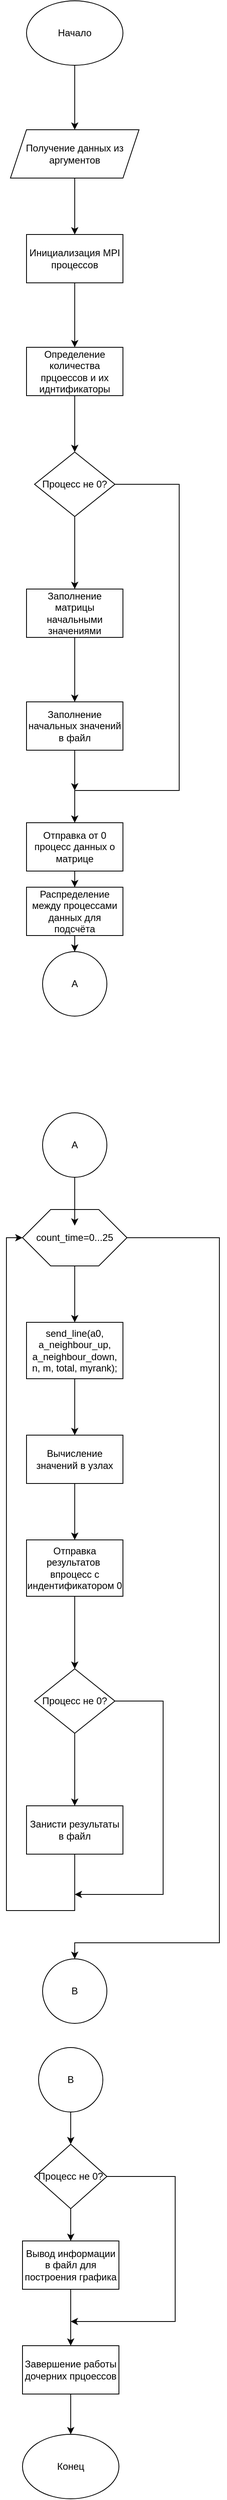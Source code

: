 <mxfile version="18.0.6" type="device"><diagram id="8j4soq-yiO-y8n2wxHQ-" name="Страница 1"><mxGraphModel dx="1102" dy="2034" grid="1" gridSize="10" guides="1" tooltips="1" connect="1" arrows="1" fold="1" page="1" pageScale="1" pageWidth="827" pageHeight="1169" math="0" shadow="0"><root><mxCell id="0"/><mxCell id="1" parent="0"/><mxCell id="P1HMPFs_EhYrVEQ-yFqL-3" style="edgeStyle=orthogonalEdgeStyle;rounded=0;orthogonalLoop=1;jettySize=auto;html=1;" parent="1" source="P1HMPFs_EhYrVEQ-yFqL-1" target="P1HMPFs_EhYrVEQ-yFqL-2" edge="1"><mxGeometry relative="1" as="geometry"/></mxCell><mxCell id="P1HMPFs_EhYrVEQ-yFqL-1" value="Начало" style="ellipse;whiteSpace=wrap;html=1;" parent="1" vertex="1"><mxGeometry x="360" y="-140" width="120" height="80" as="geometry"/></mxCell><mxCell id="P1HMPFs_EhYrVEQ-yFqL-5" style="edgeStyle=orthogonalEdgeStyle;rounded=0;orthogonalLoop=1;jettySize=auto;html=1;entryX=0.5;entryY=0;entryDx=0;entryDy=0;" parent="1" source="P1HMPFs_EhYrVEQ-yFqL-2" target="P1HMPFs_EhYrVEQ-yFqL-4" edge="1"><mxGeometry relative="1" as="geometry"/></mxCell><mxCell id="P1HMPFs_EhYrVEQ-yFqL-2" value="Получение данных из аргументов" style="shape=parallelogram;perimeter=parallelogramPerimeter;whiteSpace=wrap;html=1;fixedSize=1;" parent="1" vertex="1"><mxGeometry x="340" y="20" width="160" height="60" as="geometry"/></mxCell><mxCell id="P1HMPFs_EhYrVEQ-yFqL-7" value="" style="edgeStyle=orthogonalEdgeStyle;rounded=0;orthogonalLoop=1;jettySize=auto;html=1;" parent="1" source="P1HMPFs_EhYrVEQ-yFqL-4" target="P1HMPFs_EhYrVEQ-yFqL-6" edge="1"><mxGeometry relative="1" as="geometry"/></mxCell><mxCell id="P1HMPFs_EhYrVEQ-yFqL-4" value="Инициализация MPI процессов" style="rounded=0;whiteSpace=wrap;html=1;" parent="1" vertex="1"><mxGeometry x="360" y="150" width="120" height="60" as="geometry"/></mxCell><mxCell id="P1HMPFs_EhYrVEQ-yFqL-9" value="" style="edgeStyle=orthogonalEdgeStyle;rounded=0;orthogonalLoop=1;jettySize=auto;html=1;" parent="1" source="P1HMPFs_EhYrVEQ-yFqL-6" target="P1HMPFs_EhYrVEQ-yFqL-8" edge="1"><mxGeometry relative="1" as="geometry"/></mxCell><mxCell id="P1HMPFs_EhYrVEQ-yFqL-6" value="Определение количества прцоессов и их иднтификаторы" style="rounded=0;whiteSpace=wrap;html=1;" parent="1" vertex="1"><mxGeometry x="360" y="290" width="120" height="60" as="geometry"/></mxCell><mxCell id="P1HMPFs_EhYrVEQ-yFqL-11" value="" style="edgeStyle=orthogonalEdgeStyle;rounded=0;orthogonalLoop=1;jettySize=auto;html=1;" parent="1" source="P1HMPFs_EhYrVEQ-yFqL-8" target="P1HMPFs_EhYrVEQ-yFqL-10" edge="1"><mxGeometry relative="1" as="geometry"/></mxCell><mxCell id="P1HMPFs_EhYrVEQ-yFqL-14" style="edgeStyle=orthogonalEdgeStyle;rounded=0;orthogonalLoop=1;jettySize=auto;html=1;exitX=1;exitY=0.5;exitDx=0;exitDy=0;" parent="1" source="P1HMPFs_EhYrVEQ-yFqL-8" edge="1"><mxGeometry relative="1" as="geometry"><mxPoint x="420" y="880" as="targetPoint"/><Array as="points"><mxPoint x="550" y="460"/><mxPoint x="550" y="840"/><mxPoint x="420" y="840"/></Array></mxGeometry></mxCell><mxCell id="P1HMPFs_EhYrVEQ-yFqL-8" value="Процесс не 0?" style="rhombus;whiteSpace=wrap;html=1;rounded=0;" parent="1" vertex="1"><mxGeometry x="370" y="420" width="100" height="80" as="geometry"/></mxCell><mxCell id="P1HMPFs_EhYrVEQ-yFqL-13" value="" style="edgeStyle=orthogonalEdgeStyle;rounded=0;orthogonalLoop=1;jettySize=auto;html=1;" parent="1" source="P1HMPFs_EhYrVEQ-yFqL-10" target="P1HMPFs_EhYrVEQ-yFqL-12" edge="1"><mxGeometry relative="1" as="geometry"/></mxCell><mxCell id="P1HMPFs_EhYrVEQ-yFqL-10" value="Заполнение матрицы начальными значениями" style="whiteSpace=wrap;html=1;rounded=0;" parent="1" vertex="1"><mxGeometry x="360" y="590" width="120" height="60" as="geometry"/></mxCell><mxCell id="P1HMPFs_EhYrVEQ-yFqL-15" style="edgeStyle=orthogonalEdgeStyle;rounded=0;orthogonalLoop=1;jettySize=auto;html=1;" parent="1" source="P1HMPFs_EhYrVEQ-yFqL-12" edge="1"><mxGeometry relative="1" as="geometry"><mxPoint x="420" y="840" as="targetPoint"/></mxGeometry></mxCell><mxCell id="P1HMPFs_EhYrVEQ-yFqL-12" value="Заполнение начальных значений в файл" style="whiteSpace=wrap;html=1;rounded=0;" parent="1" vertex="1"><mxGeometry x="360" y="730" width="120" height="60" as="geometry"/></mxCell><mxCell id="P1HMPFs_EhYrVEQ-yFqL-18" value="" style="edgeStyle=orthogonalEdgeStyle;rounded=0;orthogonalLoop=1;jettySize=auto;html=1;" parent="1" source="P1HMPFs_EhYrVEQ-yFqL-16" target="P1HMPFs_EhYrVEQ-yFqL-17" edge="1"><mxGeometry relative="1" as="geometry"/></mxCell><mxCell id="P1HMPFs_EhYrVEQ-yFqL-16" value="Отправка от 0 процесс данных о матрице" style="rounded=0;whiteSpace=wrap;html=1;" parent="1" vertex="1"><mxGeometry x="360" y="880" width="120" height="60" as="geometry"/></mxCell><mxCell id="OgJkGvnBz39-vCkASd50-5" value="" style="edgeStyle=orthogonalEdgeStyle;rounded=0;orthogonalLoop=1;jettySize=auto;html=1;" edge="1" parent="1" source="P1HMPFs_EhYrVEQ-yFqL-17" target="OgJkGvnBz39-vCkASd50-4"><mxGeometry relative="1" as="geometry"/></mxCell><mxCell id="P1HMPFs_EhYrVEQ-yFqL-17" value="Распределение между процессами данных для подсчёта" style="rounded=0;whiteSpace=wrap;html=1;" parent="1" vertex="1"><mxGeometry x="360" y="960" width="120" height="60" as="geometry"/></mxCell><mxCell id="P1HMPFs_EhYrVEQ-yFqL-22" style="edgeStyle=orthogonalEdgeStyle;rounded=0;orthogonalLoop=1;jettySize=auto;html=1;entryX=0.5;entryY=0;entryDx=0;entryDy=0;" parent="1" source="P1HMPFs_EhYrVEQ-yFqL-19" target="P1HMPFs_EhYrVEQ-yFqL-21" edge="1"><mxGeometry relative="1" as="geometry"/></mxCell><mxCell id="P1HMPFs_EhYrVEQ-yFqL-36" style="edgeStyle=orthogonalEdgeStyle;rounded=0;orthogonalLoop=1;jettySize=auto;html=1;exitX=1;exitY=0.5;exitDx=0;exitDy=0;entryX=0.5;entryY=0;entryDx=0;entryDy=0;" parent="1" source="P1HMPFs_EhYrVEQ-yFqL-19" target="OgJkGvnBz39-vCkASd50-1" edge="1"><mxGeometry relative="1" as="geometry"><mxPoint x="420" y="2330" as="targetPoint"/><Array as="points"><mxPoint x="600" y="1395"/><mxPoint x="600" y="2270"/><mxPoint x="420" y="2270"/></Array></mxGeometry></mxCell><mxCell id="P1HMPFs_EhYrVEQ-yFqL-19" value="" style="verticalLabelPosition=bottom;verticalAlign=top;html=1;shape=hexagon;perimeter=hexagonPerimeter2;arcSize=6;size=0.27;" parent="1" vertex="1"><mxGeometry x="355" y="1360" width="130" height="70" as="geometry"/></mxCell><mxCell id="P1HMPFs_EhYrVEQ-yFqL-24" value="" style="edgeStyle=orthogonalEdgeStyle;rounded=0;orthogonalLoop=1;jettySize=auto;html=1;" parent="1" source="P1HMPFs_EhYrVEQ-yFqL-21" target="P1HMPFs_EhYrVEQ-yFqL-23" edge="1"><mxGeometry relative="1" as="geometry"/></mxCell><mxCell id="P1HMPFs_EhYrVEQ-yFqL-21" value="&lt;div&gt;&lt;span style=&quot;background-color: initial;&quot;&gt;send_line(a0, a_neighbour_up, a_neighbour_down, n, m, total, myrank);&lt;/span&gt;&lt;br&gt;&lt;/div&gt;" style="rounded=0;whiteSpace=wrap;html=1;" parent="1" vertex="1"><mxGeometry x="360" y="1500" width="120" height="70" as="geometry"/></mxCell><mxCell id="P1HMPFs_EhYrVEQ-yFqL-26" value="" style="edgeStyle=orthogonalEdgeStyle;rounded=0;orthogonalLoop=1;jettySize=auto;html=1;" parent="1" source="P1HMPFs_EhYrVEQ-yFqL-23" target="P1HMPFs_EhYrVEQ-yFqL-25" edge="1"><mxGeometry relative="1" as="geometry"/></mxCell><mxCell id="P1HMPFs_EhYrVEQ-yFqL-23" value="Вычисление значений в узлах" style="rounded=0;whiteSpace=wrap;html=1;" parent="1" vertex="1"><mxGeometry x="360" y="1640" width="120" height="60" as="geometry"/></mxCell><mxCell id="P1HMPFs_EhYrVEQ-yFqL-28" style="edgeStyle=orthogonalEdgeStyle;rounded=0;orthogonalLoop=1;jettySize=auto;html=1;" parent="1" source="P1HMPFs_EhYrVEQ-yFqL-25" target="P1HMPFs_EhYrVEQ-yFqL-27" edge="1"><mxGeometry relative="1" as="geometry"/></mxCell><mxCell id="P1HMPFs_EhYrVEQ-yFqL-25" value="Отправка результатов&amp;nbsp; впроцесс с индентификатором 0" style="rounded=0;whiteSpace=wrap;html=1;" parent="1" vertex="1"><mxGeometry x="360" y="1770" width="120" height="70" as="geometry"/></mxCell><mxCell id="P1HMPFs_EhYrVEQ-yFqL-30" value="" style="edgeStyle=orthogonalEdgeStyle;rounded=0;orthogonalLoop=1;jettySize=auto;html=1;" parent="1" source="P1HMPFs_EhYrVEQ-yFqL-27" target="P1HMPFs_EhYrVEQ-yFqL-29" edge="1"><mxGeometry relative="1" as="geometry"/></mxCell><mxCell id="P1HMPFs_EhYrVEQ-yFqL-35" style="edgeStyle=orthogonalEdgeStyle;rounded=0;orthogonalLoop=1;jettySize=auto;html=1;exitX=1;exitY=0.5;exitDx=0;exitDy=0;" parent="1" source="P1HMPFs_EhYrVEQ-yFqL-27" edge="1"><mxGeometry relative="1" as="geometry"><mxPoint x="420" y="2210" as="targetPoint"/><Array as="points"><mxPoint x="530" y="1970"/><mxPoint x="530" y="2210"/></Array></mxGeometry></mxCell><mxCell id="P1HMPFs_EhYrVEQ-yFqL-27" value="&lt;span style=&quot;&quot;&gt;Процесс не 0?&lt;/span&gt;" style="rhombus;whiteSpace=wrap;html=1;" parent="1" vertex="1"><mxGeometry x="370" y="1930" width="100" height="80" as="geometry"/></mxCell><mxCell id="P1HMPFs_EhYrVEQ-yFqL-34" style="edgeStyle=orthogonalEdgeStyle;rounded=0;orthogonalLoop=1;jettySize=auto;html=1;entryX=0;entryY=0.5;entryDx=0;entryDy=0;" parent="1" source="P1HMPFs_EhYrVEQ-yFqL-29" target="P1HMPFs_EhYrVEQ-yFqL-19" edge="1"><mxGeometry relative="1" as="geometry"><mxPoint x="280" y="1970" as="targetPoint"/><Array as="points"><mxPoint x="420" y="2230"/><mxPoint x="335" y="2230"/><mxPoint x="335" y="1395"/></Array></mxGeometry></mxCell><mxCell id="P1HMPFs_EhYrVEQ-yFqL-29" value="Занисти результаты в файл" style="whiteSpace=wrap;html=1;" parent="1" vertex="1"><mxGeometry x="360" y="2100" width="120" height="60" as="geometry"/></mxCell><mxCell id="P1HMPFs_EhYrVEQ-yFqL-39" value="" style="edgeStyle=orthogonalEdgeStyle;rounded=0;orthogonalLoop=1;jettySize=auto;html=1;" parent="1" source="P1HMPFs_EhYrVEQ-yFqL-37" target="P1HMPFs_EhYrVEQ-yFqL-38" edge="1"><mxGeometry relative="1" as="geometry"/></mxCell><mxCell id="P1HMPFs_EhYrVEQ-yFqL-44" style="edgeStyle=orthogonalEdgeStyle;rounded=0;orthogonalLoop=1;jettySize=auto;html=1;exitX=1;exitY=0.5;exitDx=0;exitDy=0;" parent="1" source="P1HMPFs_EhYrVEQ-yFqL-37" edge="1"><mxGeometry relative="1" as="geometry"><mxPoint x="415" y="2740" as="targetPoint"/><Array as="points"><mxPoint x="545" y="2560"/><mxPoint x="545" y="2740"/></Array></mxGeometry></mxCell><mxCell id="P1HMPFs_EhYrVEQ-yFqL-37" value="&lt;span style=&quot;&quot;&gt;Процесс не 0?&lt;/span&gt;" style="rhombus;whiteSpace=wrap;html=1;" parent="1" vertex="1"><mxGeometry x="370" y="2520" width="90" height="80" as="geometry"/></mxCell><mxCell id="P1HMPFs_EhYrVEQ-yFqL-43" value="" style="edgeStyle=orthogonalEdgeStyle;rounded=0;orthogonalLoop=1;jettySize=auto;html=1;" parent="1" source="P1HMPFs_EhYrVEQ-yFqL-38" target="P1HMPFs_EhYrVEQ-yFqL-40" edge="1"><mxGeometry relative="1" as="geometry"/></mxCell><mxCell id="P1HMPFs_EhYrVEQ-yFqL-38" value="Вывод информации в файл для построения графика" style="rounded=0;whiteSpace=wrap;html=1;" parent="1" vertex="1"><mxGeometry x="355" y="2640" width="120" height="60" as="geometry"/></mxCell><mxCell id="P1HMPFs_EhYrVEQ-yFqL-42" value="" style="edgeStyle=orthogonalEdgeStyle;rounded=0;orthogonalLoop=1;jettySize=auto;html=1;" parent="1" source="P1HMPFs_EhYrVEQ-yFqL-40" target="P1HMPFs_EhYrVEQ-yFqL-41" edge="1"><mxGeometry relative="1" as="geometry"/></mxCell><mxCell id="P1HMPFs_EhYrVEQ-yFqL-40" value="Завершение работы дочерних прцоессов" style="rounded=0;whiteSpace=wrap;html=1;" parent="1" vertex="1"><mxGeometry x="355" y="2770" width="120" height="60" as="geometry"/></mxCell><mxCell id="P1HMPFs_EhYrVEQ-yFqL-41" value="Конец" style="ellipse;whiteSpace=wrap;html=1;" parent="1" vertex="1"><mxGeometry x="355" y="2880" width="120" height="80" as="geometry"/></mxCell><mxCell id="P1HMPFs_EhYrVEQ-yFqL-45" value="count_time=0...25" style="text;html=1;strokeColor=none;fillColor=none;align=center;verticalAlign=middle;whiteSpace=wrap;rounded=0;" parent="1" vertex="1"><mxGeometry x="390" y="1380" width="60" height="30" as="geometry"/></mxCell><mxCell id="OgJkGvnBz39-vCkASd50-1" value="B" style="ellipse;whiteSpace=wrap;html=1;aspect=fixed;" vertex="1" parent="1"><mxGeometry x="380" y="2290" width="80" height="80" as="geometry"/></mxCell><mxCell id="OgJkGvnBz39-vCkASd50-3" value="" style="edgeStyle=orthogonalEdgeStyle;rounded=0;orthogonalLoop=1;jettySize=auto;html=1;" edge="1" parent="1" source="OgJkGvnBz39-vCkASd50-2" target="P1HMPFs_EhYrVEQ-yFqL-37"><mxGeometry relative="1" as="geometry"/></mxCell><mxCell id="OgJkGvnBz39-vCkASd50-2" value="B" style="ellipse;whiteSpace=wrap;html=1;aspect=fixed;" vertex="1" parent="1"><mxGeometry x="375" y="2400" width="80" height="80" as="geometry"/></mxCell><mxCell id="OgJkGvnBz39-vCkASd50-4" value="A" style="ellipse;whiteSpace=wrap;html=1;aspect=fixed;" vertex="1" parent="1"><mxGeometry x="380" y="1040" width="80" height="80" as="geometry"/></mxCell><mxCell id="OgJkGvnBz39-vCkASd50-7" value="" style="edgeStyle=orthogonalEdgeStyle;rounded=0;orthogonalLoop=1;jettySize=auto;html=1;" edge="1" parent="1" source="OgJkGvnBz39-vCkASd50-6" target="P1HMPFs_EhYrVEQ-yFqL-45"><mxGeometry relative="1" as="geometry"/></mxCell><mxCell id="OgJkGvnBz39-vCkASd50-6" value="A" style="ellipse;whiteSpace=wrap;html=1;aspect=fixed;" vertex="1" parent="1"><mxGeometry x="380" y="1240" width="80" height="80" as="geometry"/></mxCell></root></mxGraphModel></diagram></mxfile>